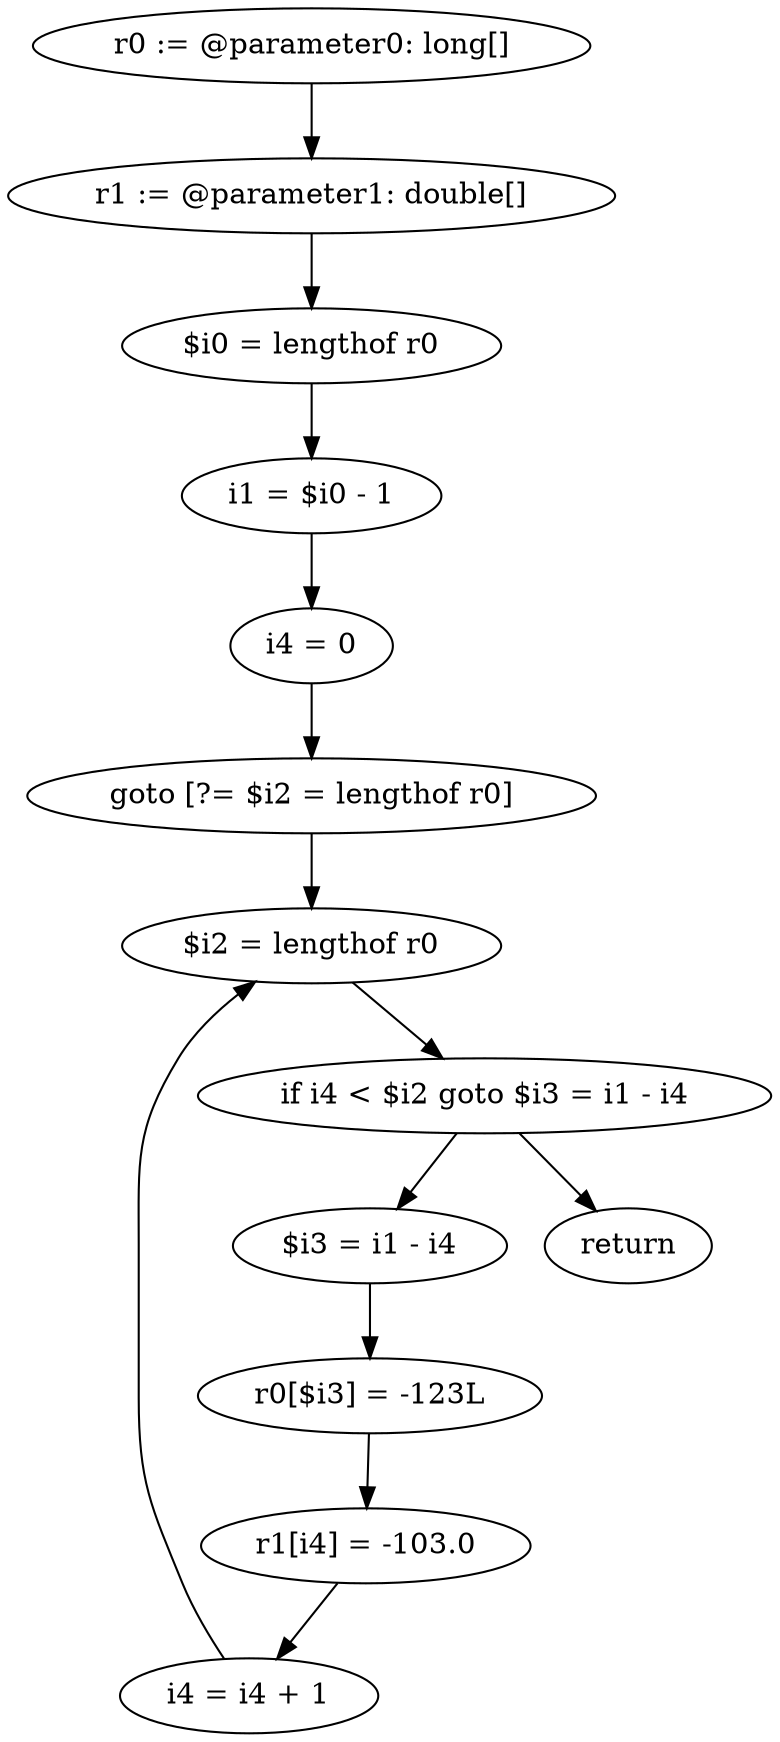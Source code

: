 digraph "unitGraph" {
    "r0 := @parameter0: long[]"
    "r1 := @parameter1: double[]"
    "$i0 = lengthof r0"
    "i1 = $i0 - 1"
    "i4 = 0"
    "goto [?= $i2 = lengthof r0]"
    "$i3 = i1 - i4"
    "r0[$i3] = -123L"
    "r1[i4] = -103.0"
    "i4 = i4 + 1"
    "$i2 = lengthof r0"
    "if i4 < $i2 goto $i3 = i1 - i4"
    "return"
    "r0 := @parameter0: long[]"->"r1 := @parameter1: double[]";
    "r1 := @parameter1: double[]"->"$i0 = lengthof r0";
    "$i0 = lengthof r0"->"i1 = $i0 - 1";
    "i1 = $i0 - 1"->"i4 = 0";
    "i4 = 0"->"goto [?= $i2 = lengthof r0]";
    "goto [?= $i2 = lengthof r0]"->"$i2 = lengthof r0";
    "$i3 = i1 - i4"->"r0[$i3] = -123L";
    "r0[$i3] = -123L"->"r1[i4] = -103.0";
    "r1[i4] = -103.0"->"i4 = i4 + 1";
    "i4 = i4 + 1"->"$i2 = lengthof r0";
    "$i2 = lengthof r0"->"if i4 < $i2 goto $i3 = i1 - i4";
    "if i4 < $i2 goto $i3 = i1 - i4"->"return";
    "if i4 < $i2 goto $i3 = i1 - i4"->"$i3 = i1 - i4";
}
